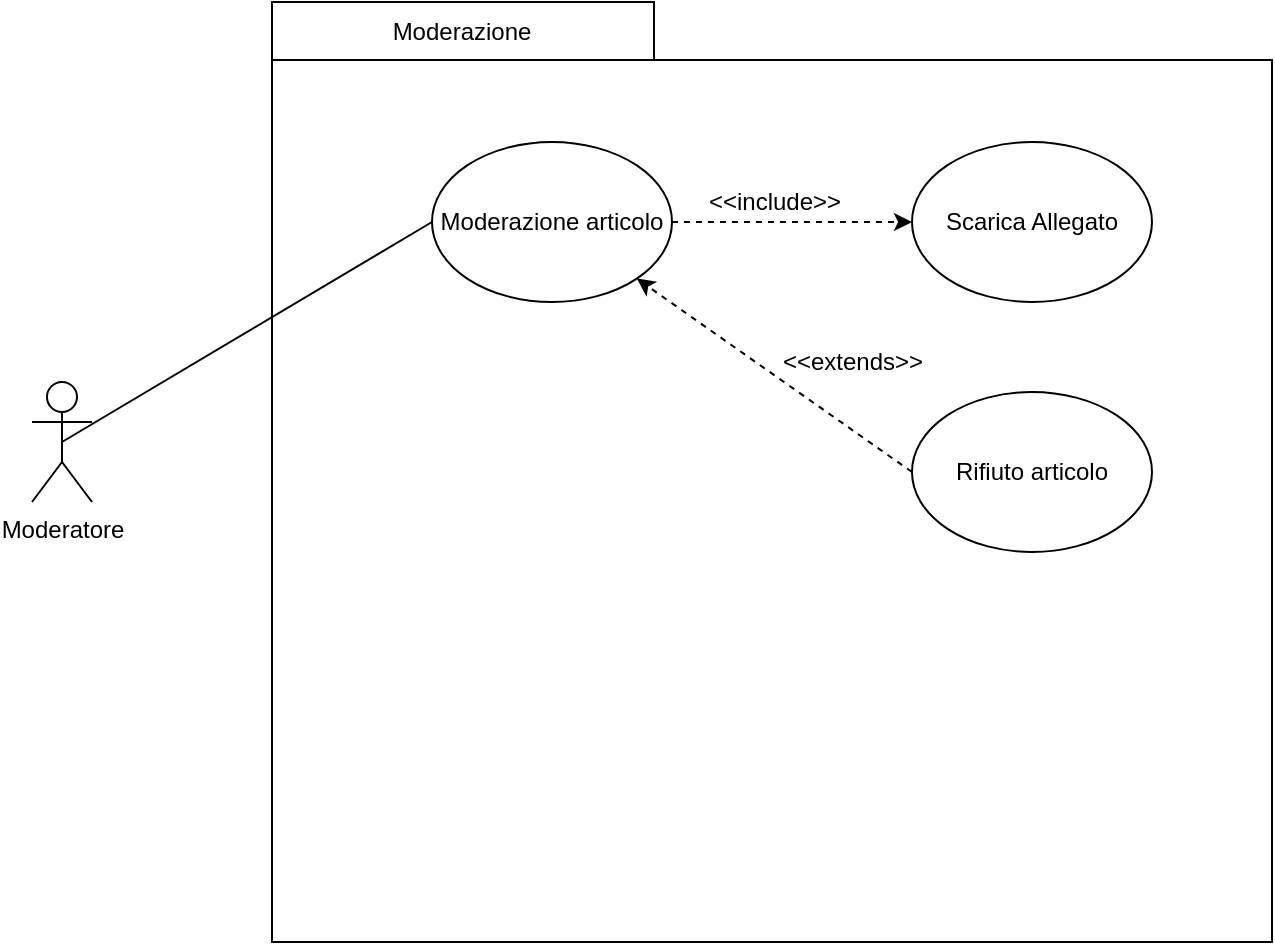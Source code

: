 <mxfile version="12.2.2" type="device" pages="1"><diagram id="dKxQxBrn9-flzSz_jEjD" name="Page-1"><mxGraphModel dx="1024" dy="601" grid="1" gridSize="10" guides="1" tooltips="1" connect="1" arrows="1" fold="1" page="1" pageScale="1" pageWidth="827" pageHeight="1169" math="0" shadow="0"><root><mxCell id="0"/><mxCell id="1" parent="0"/><mxCell id="BmQZmey8wO95GKcx4NpG-1" value="" style="shape=folder;fontStyle=1;spacingTop=10;tabWidth=191;tabHeight=29;tabPosition=left;html=1;" parent="1" vertex="1"><mxGeometry x="190" y="70" width="500" height="470" as="geometry"/></mxCell><mxCell id="BmQZmey8wO95GKcx4NpG-2" value="Moderazione" style="text;html=1;strokeColor=none;fillColor=none;align=center;verticalAlign=middle;whiteSpace=wrap;rounded=0;" parent="1" vertex="1"><mxGeometry x="220" y="70" width="130" height="30" as="geometry"/></mxCell><mxCell id="BmQZmey8wO95GKcx4NpG-3" value="Moderatore" style="shape=umlActor;verticalLabelPosition=bottom;labelBackgroundColor=#ffffff;verticalAlign=top;html=1;outlineConnect=0;" parent="1" vertex="1"><mxGeometry x="70" y="260" width="30" height="60" as="geometry"/></mxCell><mxCell id="BmQZmey8wO95GKcx4NpG-4" value="Moderazione articolo" style="ellipse;whiteSpace=wrap;html=1;" parent="1" vertex="1"><mxGeometry x="270" y="140" width="120" height="80" as="geometry"/></mxCell><mxCell id="BmQZmey8wO95GKcx4NpG-5" value="Scarica Allegato" style="ellipse;whiteSpace=wrap;html=1;" parent="1" vertex="1"><mxGeometry x="510" y="140" width="120" height="80" as="geometry"/></mxCell><mxCell id="BmQZmey8wO95GKcx4NpG-6" value="" style="endArrow=none;html=1;exitX=0.5;exitY=0.5;exitDx=0;exitDy=0;exitPerimeter=0;entryX=0;entryY=0.5;entryDx=0;entryDy=0;" parent="1" source="BmQZmey8wO95GKcx4NpG-3" target="BmQZmey8wO95GKcx4NpG-4" edge="1"><mxGeometry width="50" height="50" relative="1" as="geometry"><mxPoint x="70" y="610" as="sourcePoint"/><mxPoint x="120" y="560" as="targetPoint"/></mxGeometry></mxCell><mxCell id="BmQZmey8wO95GKcx4NpG-7" value="" style="endArrow=classic;html=1;exitX=1;exitY=0.5;exitDx=0;exitDy=0;entryX=0;entryY=0.5;entryDx=0;entryDy=0;dashed=1;" parent="1" source="BmQZmey8wO95GKcx4NpG-4" target="BmQZmey8wO95GKcx4NpG-5" edge="1"><mxGeometry width="50" height="50" relative="1" as="geometry"><mxPoint x="70" y="610" as="sourcePoint"/><mxPoint x="120" y="560" as="targetPoint"/></mxGeometry></mxCell><mxCell id="BmQZmey8wO95GKcx4NpG-8" value="&amp;lt;&amp;lt;include&amp;gt;&amp;gt;" style="text;html=1;resizable=0;points=[];align=center;verticalAlign=middle;labelBackgroundColor=#ffffff;" parent="BmQZmey8wO95GKcx4NpG-7" vertex="1" connectable="0"><mxGeometry x="-0.459" y="-4" relative="1" as="geometry"><mxPoint x="18" y="-14" as="offset"/></mxGeometry></mxCell><mxCell id="BmQZmey8wO95GKcx4NpG-9" value="" style="endArrow=classic;html=1;dashed=1;entryX=1;entryY=1;entryDx=0;entryDy=0;exitX=0;exitY=0.5;exitDx=0;exitDy=0;" parent="1" source="BmQZmey8wO95GKcx4NpG-10" target="BmQZmey8wO95GKcx4NpG-4" edge="1"><mxGeometry width="50" height="50" relative="1" as="geometry"><mxPoint x="130" y="540" as="sourcePoint"/><mxPoint x="120" y="560" as="targetPoint"/></mxGeometry></mxCell><mxCell id="BmQZmey8wO95GKcx4NpG-11" value="&amp;lt;&amp;lt;extends&amp;gt;&amp;gt;" style="text;html=1;resizable=0;points=[];align=center;verticalAlign=middle;labelBackgroundColor=#ffffff;" parent="BmQZmey8wO95GKcx4NpG-9" vertex="1" connectable="0"><mxGeometry x="-0.153" y="-1" relative="1" as="geometry"><mxPoint x="27.5" y="-13.5" as="offset"/></mxGeometry></mxCell><mxCell id="BmQZmey8wO95GKcx4NpG-10" value="Rifiuto articolo" style="ellipse;whiteSpace=wrap;html=1;" parent="1" vertex="1"><mxGeometry x="510" y="265" width="120" height="80" as="geometry"/></mxCell></root></mxGraphModel></diagram></mxfile>